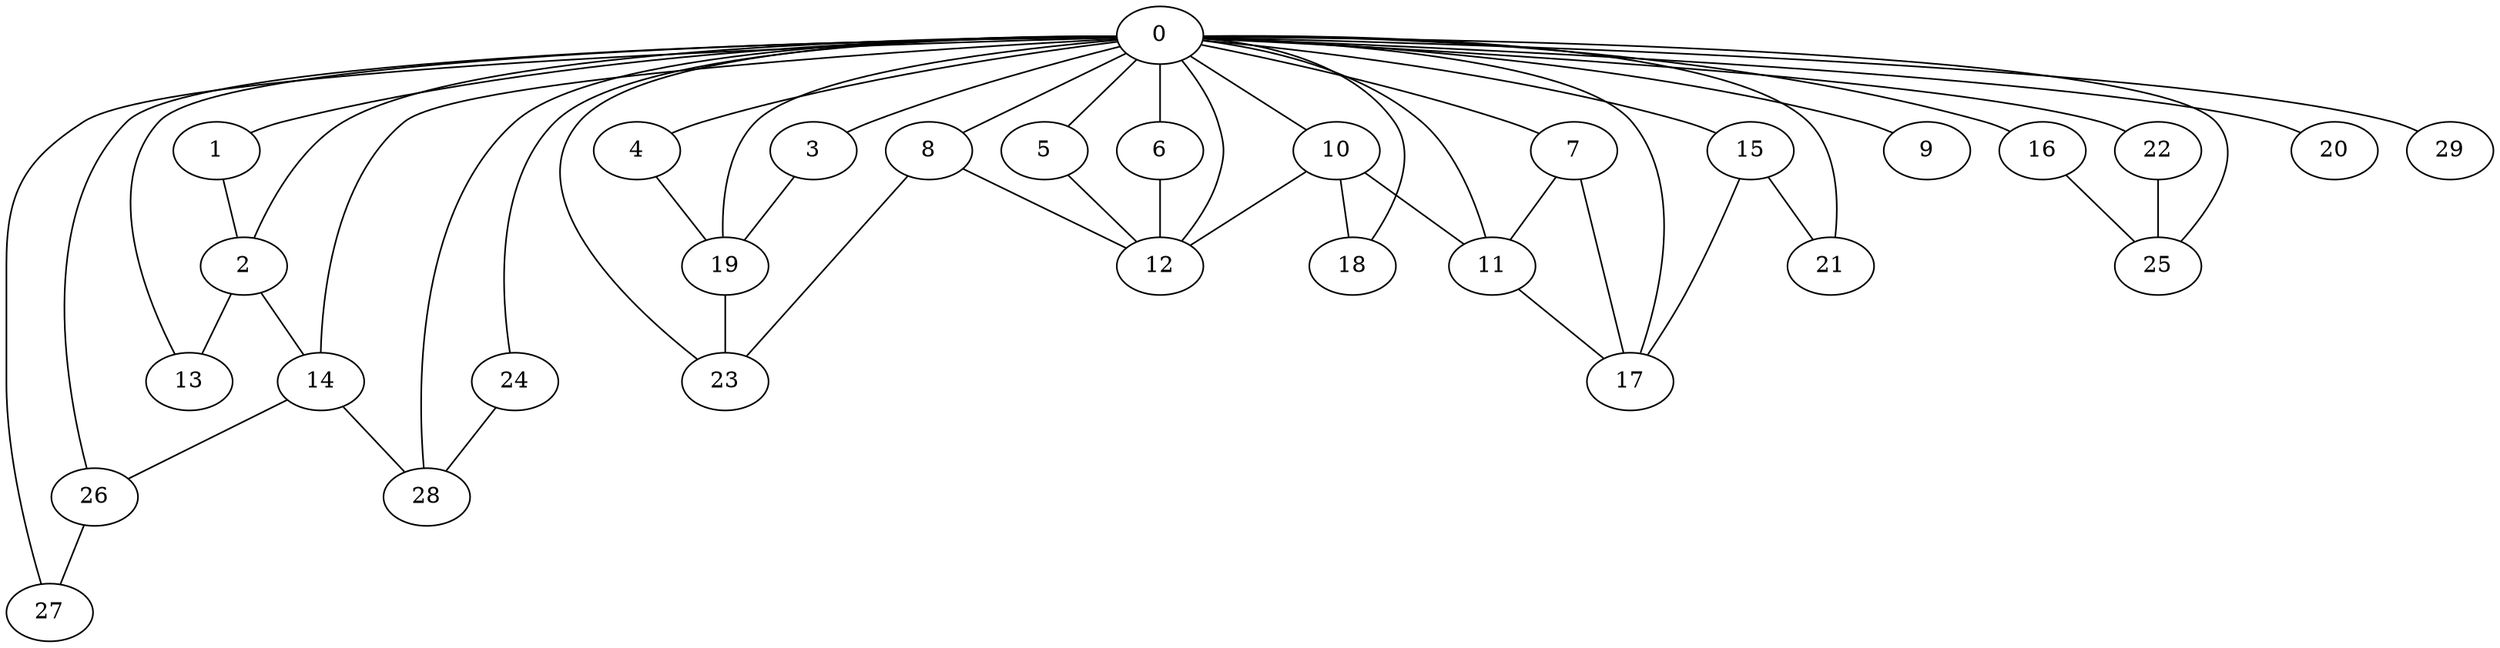 
graph graphname {
    0 -- 1
0 -- 2
0 -- 3
0 -- 4
0 -- 5
0 -- 6
0 -- 7
0 -- 8
0 -- 9
0 -- 10
0 -- 11
0 -- 12
0 -- 13
0 -- 14
0 -- 15
0 -- 16
0 -- 17
0 -- 18
0 -- 19
0 -- 20
0 -- 21
0 -- 22
0 -- 23
0 -- 24
0 -- 25
0 -- 26
0 -- 27
0 -- 28
0 -- 29
1 -- 2
2 -- 13
2 -- 14
3 -- 19
4 -- 19
5 -- 12
6 -- 12
7 -- 11
7 -- 17
8 -- 23
8 -- 12
10 -- 11
10 -- 12
10 -- 18
11 -- 17
14 -- 26
14 -- 28
15 -- 17
15 -- 21
16 -- 25
19 -- 23
22 -- 25
24 -- 28
26 -- 27

}

